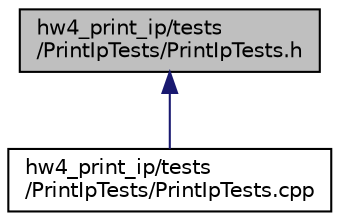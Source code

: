 digraph "hw4_print_ip/tests/PrintIpTests/PrintIpTests.h"
{
 // INTERACTIVE_SVG=YES
  edge [fontname="Helvetica",fontsize="10",labelfontname="Helvetica",labelfontsize="10"];
  node [fontname="Helvetica",fontsize="10",shape=record];
  Node14 [label="hw4_print_ip/tests\l/PrintIpTests/PrintIpTests.h",height=0.2,width=0.4,color="black", fillcolor="grey75", style="filled", fontcolor="black"];
  Node14 -> Node15 [dir="back",color="midnightblue",fontsize="10",style="solid",fontname="Helvetica"];
  Node15 [label="hw4_print_ip/tests\l/PrintIpTests/PrintIpTests.cpp",height=0.2,width=0.4,color="black", fillcolor="white", style="filled",URL="$_print_ip_tests_8cpp.html"];
}

